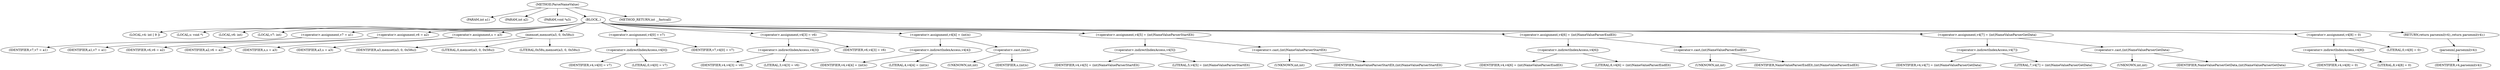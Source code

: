 digraph ParseNameValue {  
"1000105" [label = "(METHOD,ParseNameValue)" ]
"1000106" [label = "(PARAM,int a1)" ]
"1000107" [label = "(PARAM,int a2)" ]
"1000108" [label = "(PARAM,void *a3)" ]
"1000109" [label = "(BLOCK,,)" ]
"1000110" [label = "(LOCAL,v4: int [ 9 ])" ]
"1000111" [label = "(LOCAL,s: void *)" ]
"1000112" [label = "(LOCAL,v6: int)" ]
"1000113" [label = "(LOCAL,v7: int)" ]
"1000114" [label = "(<operator>.assignment,v7 = a1)" ]
"1000115" [label = "(IDENTIFIER,v7,v7 = a1)" ]
"1000116" [label = "(IDENTIFIER,a1,v7 = a1)" ]
"1000117" [label = "(<operator>.assignment,v6 = a2)" ]
"1000118" [label = "(IDENTIFIER,v6,v6 = a2)" ]
"1000119" [label = "(IDENTIFIER,a2,v6 = a2)" ]
"1000120" [label = "(<operator>.assignment,s = a3)" ]
"1000121" [label = "(IDENTIFIER,s,s = a3)" ]
"1000122" [label = "(IDENTIFIER,a3,s = a3)" ]
"1000123" [label = "(memset,memset(a3, 0, 0x58u))" ]
"1000124" [label = "(IDENTIFIER,a3,memset(a3, 0, 0x58u))" ]
"1000125" [label = "(LITERAL,0,memset(a3, 0, 0x58u))" ]
"1000126" [label = "(LITERAL,0x58u,memset(a3, 0, 0x58u))" ]
"1000127" [label = "(<operator>.assignment,v4[0] = v7)" ]
"1000128" [label = "(<operator>.indirectIndexAccess,v4[0])" ]
"1000129" [label = "(IDENTIFIER,v4,v4[0] = v7)" ]
"1000130" [label = "(LITERAL,0,v4[0] = v7)" ]
"1000131" [label = "(IDENTIFIER,v7,v4[0] = v7)" ]
"1000132" [label = "(<operator>.assignment,v4[3] = v6)" ]
"1000133" [label = "(<operator>.indirectIndexAccess,v4[3])" ]
"1000134" [label = "(IDENTIFIER,v4,v4[3] = v6)" ]
"1000135" [label = "(LITERAL,3,v4[3] = v6)" ]
"1000136" [label = "(IDENTIFIER,v6,v4[3] = v6)" ]
"1000137" [label = "(<operator>.assignment,v4[4] = (int)s)" ]
"1000138" [label = "(<operator>.indirectIndexAccess,v4[4])" ]
"1000139" [label = "(IDENTIFIER,v4,v4[4] = (int)s)" ]
"1000140" [label = "(LITERAL,4,v4[4] = (int)s)" ]
"1000141" [label = "(<operator>.cast,(int)s)" ]
"1000142" [label = "(UNKNOWN,int,int)" ]
"1000143" [label = "(IDENTIFIER,s,(int)s)" ]
"1000144" [label = "(<operator>.assignment,v4[5] = (int)NameValueParserStartElt)" ]
"1000145" [label = "(<operator>.indirectIndexAccess,v4[5])" ]
"1000146" [label = "(IDENTIFIER,v4,v4[5] = (int)NameValueParserStartElt)" ]
"1000147" [label = "(LITERAL,5,v4[5] = (int)NameValueParserStartElt)" ]
"1000148" [label = "(<operator>.cast,(int)NameValueParserStartElt)" ]
"1000149" [label = "(UNKNOWN,int,int)" ]
"1000150" [label = "(IDENTIFIER,NameValueParserStartElt,(int)NameValueParserStartElt)" ]
"1000151" [label = "(<operator>.assignment,v4[6] = (int)NameValueParserEndElt)" ]
"1000152" [label = "(<operator>.indirectIndexAccess,v4[6])" ]
"1000153" [label = "(IDENTIFIER,v4,v4[6] = (int)NameValueParserEndElt)" ]
"1000154" [label = "(LITERAL,6,v4[6] = (int)NameValueParserEndElt)" ]
"1000155" [label = "(<operator>.cast,(int)NameValueParserEndElt)" ]
"1000156" [label = "(UNKNOWN,int,int)" ]
"1000157" [label = "(IDENTIFIER,NameValueParserEndElt,(int)NameValueParserEndElt)" ]
"1000158" [label = "(<operator>.assignment,v4[7] = (int)NameValueParserGetData)" ]
"1000159" [label = "(<operator>.indirectIndexAccess,v4[7])" ]
"1000160" [label = "(IDENTIFIER,v4,v4[7] = (int)NameValueParserGetData)" ]
"1000161" [label = "(LITERAL,7,v4[7] = (int)NameValueParserGetData)" ]
"1000162" [label = "(<operator>.cast,(int)NameValueParserGetData)" ]
"1000163" [label = "(UNKNOWN,int,int)" ]
"1000164" [label = "(IDENTIFIER,NameValueParserGetData,(int)NameValueParserGetData)" ]
"1000165" [label = "(<operator>.assignment,v4[8] = 0)" ]
"1000166" [label = "(<operator>.indirectIndexAccess,v4[8])" ]
"1000167" [label = "(IDENTIFIER,v4,v4[8] = 0)" ]
"1000168" [label = "(LITERAL,8,v4[8] = 0)" ]
"1000169" [label = "(LITERAL,0,v4[8] = 0)" ]
"1000170" [label = "(RETURN,return parsexml(v4);,return parsexml(v4);)" ]
"1000171" [label = "(parsexml,parsexml(v4))" ]
"1000172" [label = "(IDENTIFIER,v4,parsexml(v4))" ]
"1000173" [label = "(METHOD_RETURN,int __fastcall)" ]
  "1000105" -> "1000106" 
  "1000105" -> "1000107" 
  "1000105" -> "1000108" 
  "1000105" -> "1000109" 
  "1000105" -> "1000173" 
  "1000109" -> "1000110" 
  "1000109" -> "1000111" 
  "1000109" -> "1000112" 
  "1000109" -> "1000113" 
  "1000109" -> "1000114" 
  "1000109" -> "1000117" 
  "1000109" -> "1000120" 
  "1000109" -> "1000123" 
  "1000109" -> "1000127" 
  "1000109" -> "1000132" 
  "1000109" -> "1000137" 
  "1000109" -> "1000144" 
  "1000109" -> "1000151" 
  "1000109" -> "1000158" 
  "1000109" -> "1000165" 
  "1000109" -> "1000170" 
  "1000114" -> "1000115" 
  "1000114" -> "1000116" 
  "1000117" -> "1000118" 
  "1000117" -> "1000119" 
  "1000120" -> "1000121" 
  "1000120" -> "1000122" 
  "1000123" -> "1000124" 
  "1000123" -> "1000125" 
  "1000123" -> "1000126" 
  "1000127" -> "1000128" 
  "1000127" -> "1000131" 
  "1000128" -> "1000129" 
  "1000128" -> "1000130" 
  "1000132" -> "1000133" 
  "1000132" -> "1000136" 
  "1000133" -> "1000134" 
  "1000133" -> "1000135" 
  "1000137" -> "1000138" 
  "1000137" -> "1000141" 
  "1000138" -> "1000139" 
  "1000138" -> "1000140" 
  "1000141" -> "1000142" 
  "1000141" -> "1000143" 
  "1000144" -> "1000145" 
  "1000144" -> "1000148" 
  "1000145" -> "1000146" 
  "1000145" -> "1000147" 
  "1000148" -> "1000149" 
  "1000148" -> "1000150" 
  "1000151" -> "1000152" 
  "1000151" -> "1000155" 
  "1000152" -> "1000153" 
  "1000152" -> "1000154" 
  "1000155" -> "1000156" 
  "1000155" -> "1000157" 
  "1000158" -> "1000159" 
  "1000158" -> "1000162" 
  "1000159" -> "1000160" 
  "1000159" -> "1000161" 
  "1000162" -> "1000163" 
  "1000162" -> "1000164" 
  "1000165" -> "1000166" 
  "1000165" -> "1000169" 
  "1000166" -> "1000167" 
  "1000166" -> "1000168" 
  "1000170" -> "1000171" 
  "1000171" -> "1000172" 
}
